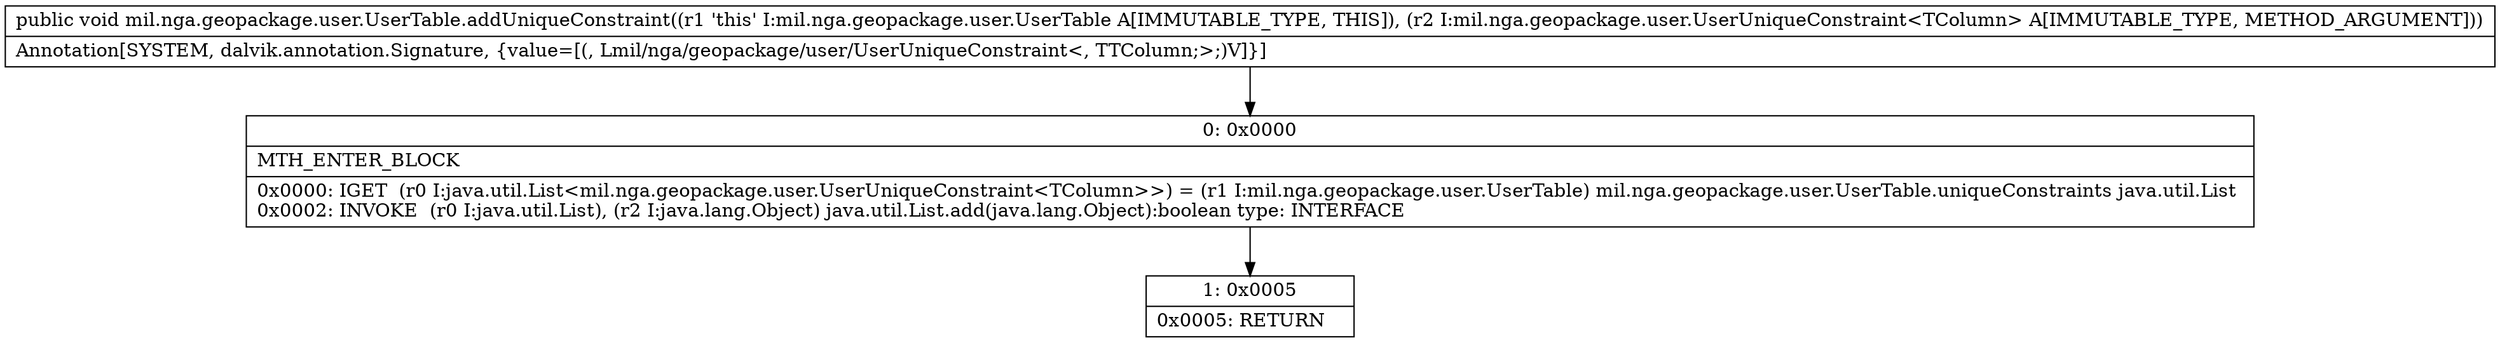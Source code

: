 digraph "CFG formil.nga.geopackage.user.UserTable.addUniqueConstraint(Lmil\/nga\/geopackage\/user\/UserUniqueConstraint;)V" {
Node_0 [shape=record,label="{0\:\ 0x0000|MTH_ENTER_BLOCK\l|0x0000: IGET  (r0 I:java.util.List\<mil.nga.geopackage.user.UserUniqueConstraint\<TColumn\>\>) = (r1 I:mil.nga.geopackage.user.UserTable) mil.nga.geopackage.user.UserTable.uniqueConstraints java.util.List \l0x0002: INVOKE  (r0 I:java.util.List), (r2 I:java.lang.Object) java.util.List.add(java.lang.Object):boolean type: INTERFACE \l}"];
Node_1 [shape=record,label="{1\:\ 0x0005|0x0005: RETURN   \l}"];
MethodNode[shape=record,label="{public void mil.nga.geopackage.user.UserTable.addUniqueConstraint((r1 'this' I:mil.nga.geopackage.user.UserTable A[IMMUTABLE_TYPE, THIS]), (r2 I:mil.nga.geopackage.user.UserUniqueConstraint\<TColumn\> A[IMMUTABLE_TYPE, METHOD_ARGUMENT]))  | Annotation[SYSTEM, dalvik.annotation.Signature, \{value=[(, Lmil\/nga\/geopackage\/user\/UserUniqueConstraint\<, TTColumn;\>;)V]\}]\l}"];
MethodNode -> Node_0;
Node_0 -> Node_1;
}


